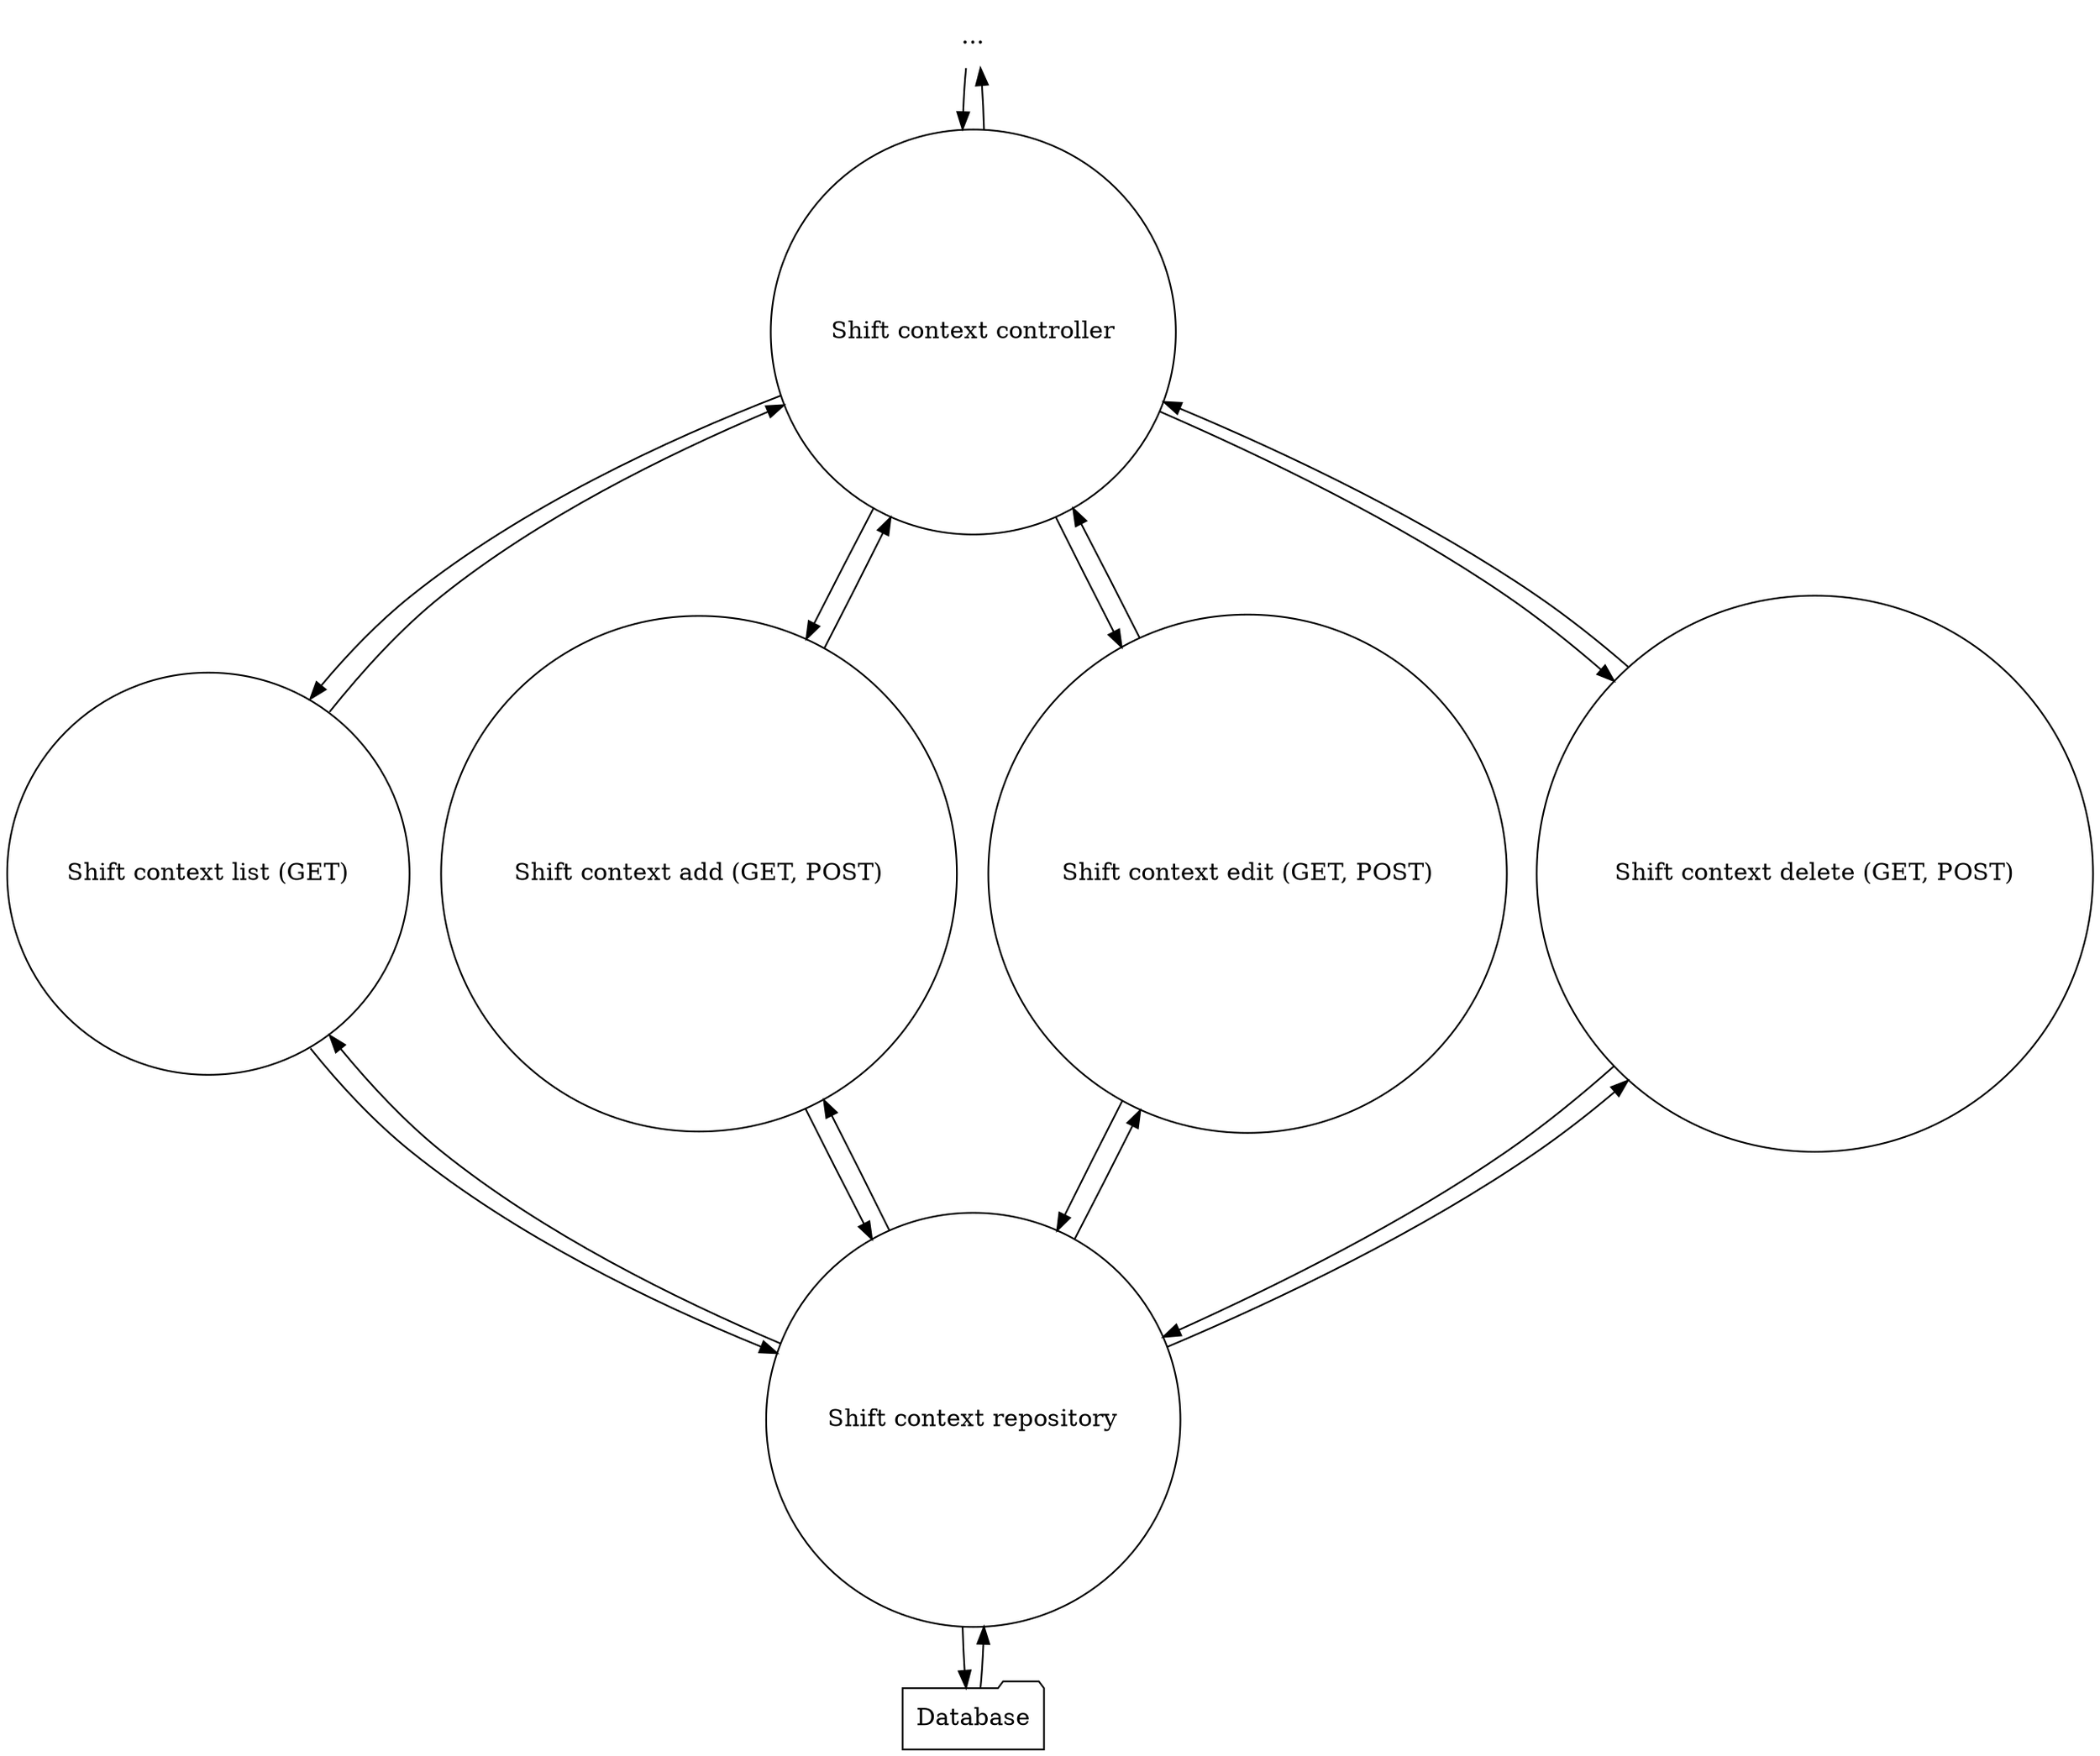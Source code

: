 digraph data_flow_diagram {
    node [ shape = circle ]
    
    "..." [ shape = none ]
    
    "..." -> "Shift context controller" -> "..."

    subgraph actions {
        rank = same
        
        "Shift context list (GET)"
        "Shift context add (GET, POST)"
        "Shift context edit (GET, POST)"
        "Shift context delete (GET, POST)"
    }
    
    "Shift context controller" -> {
        "Shift context list (GET)"
        "Shift context add (GET, POST)"
        "Shift context edit (GET, POST)"
        "Shift context delete (GET, POST)"
    } -> "Shift context controller"
    
    "Shift context repository" -> {
        "Shift context list (GET)"
        "Shift context add (GET, POST)"
        "Shift context edit (GET, POST)"
        "Shift context delete (GET, POST)"
    } -> "Shift context repository"
    
    Database [ shape = folder ]
    
    Database -> "Shift context repository" -> Database
}
